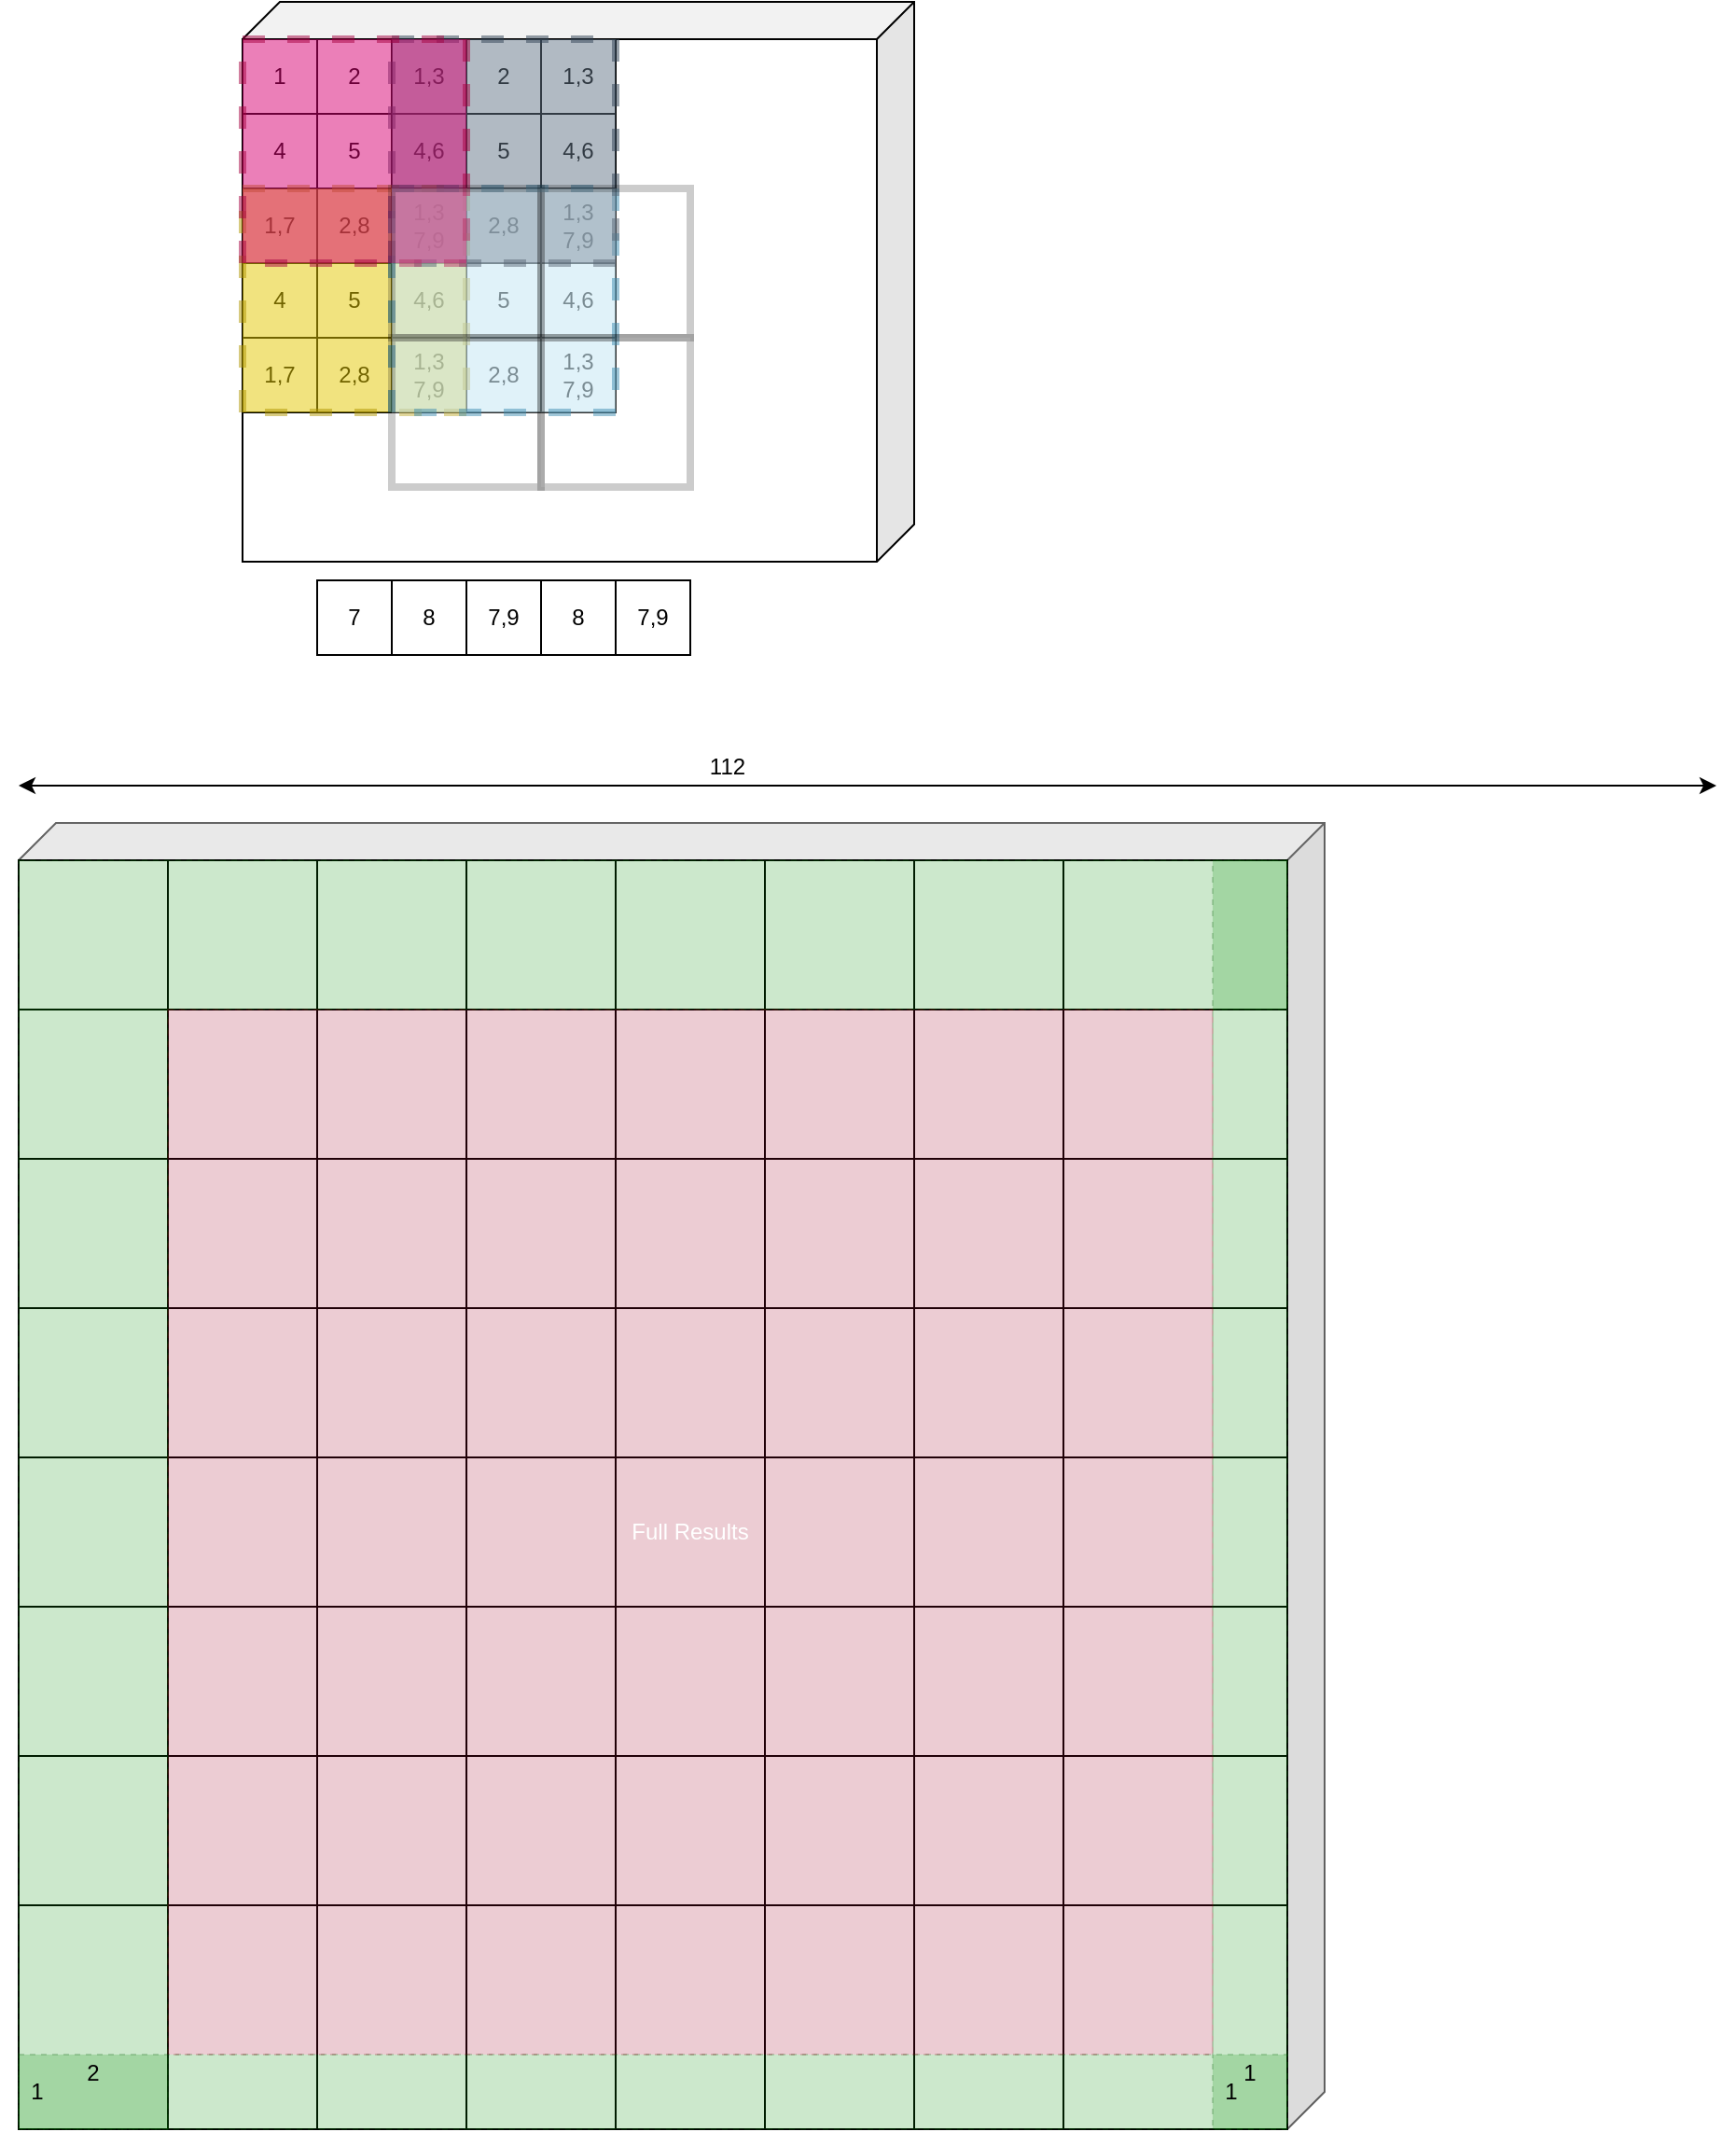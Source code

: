 <mxfile version="12.4.7" type="github">
  <diagram id="4Bg3nB_NJ9jzZYIkfYmB" name="Page-1">
    <mxGraphModel dx="1384" dy="780" grid="1" gridSize="10" guides="1" tooltips="1" connect="1" arrows="1" fold="1" page="1" pageScale="1" pageWidth="827" pageHeight="1169" math="0" shadow="0">
      <root>
        <mxCell id="0"/>
        <mxCell id="1" parent="0"/>
        <mxCell id="aqXZllruIKehOKlHBljq-136" value="" style="shape=cube;whiteSpace=wrap;html=1;boundedLbl=1;backgroundOutline=1;darkOpacity=0.05;darkOpacity2=0.1;flipV=0;flipH=1;fillColor=#f5f5f5;strokeColor=#666666;fontColor=#333333;" vertex="1" parent="1">
          <mxGeometry x="40" y="460" width="700" height="700" as="geometry"/>
        </mxCell>
        <mxCell id="aqXZllruIKehOKlHBljq-24" value="" style="whiteSpace=wrap;html=1;aspect=fixed;" vertex="1" parent="1">
          <mxGeometry x="40" y="480" width="120" height="120" as="geometry"/>
        </mxCell>
        <mxCell id="h2TnwL6wdunBg8L8NeZG-2" value="" style="shape=cube;whiteSpace=wrap;html=1;boundedLbl=1;backgroundOutline=1;darkOpacity=0.05;darkOpacity2=0.1;flipV=0;flipH=1;" parent="1" vertex="1">
          <mxGeometry x="160" y="20" width="360" height="300" as="geometry"/>
        </mxCell>
        <mxCell id="h2TnwL6wdunBg8L8NeZG-3" value="1" style="rounded=0;whiteSpace=wrap;html=1;" parent="1" vertex="1">
          <mxGeometry x="160" y="40" width="40" height="40" as="geometry"/>
        </mxCell>
        <mxCell id="h2TnwL6wdunBg8L8NeZG-5" value="1,3" style="rounded=0;whiteSpace=wrap;html=1;" parent="1" vertex="1">
          <mxGeometry x="240" y="40" width="40" height="40" as="geometry"/>
        </mxCell>
        <mxCell id="h2TnwL6wdunBg8L8NeZG-9" value="1,3" style="rounded=0;whiteSpace=wrap;html=1;" parent="1" vertex="1">
          <mxGeometry x="320" y="40" width="40" height="40" as="geometry"/>
        </mxCell>
        <mxCell id="h2TnwL6wdunBg8L8NeZG-10" value="1,7" style="rounded=0;whiteSpace=wrap;html=1;" parent="1" vertex="1">
          <mxGeometry x="160" y="120" width="40" height="40" as="geometry"/>
        </mxCell>
        <mxCell id="h2TnwL6wdunBg8L8NeZG-11" value="2,8" style="rounded=0;whiteSpace=wrap;html=1;" parent="1" vertex="1">
          <mxGeometry x="200" y="120" width="40" height="40" as="geometry"/>
        </mxCell>
        <mxCell id="h2TnwL6wdunBg8L8NeZG-12" value="1,3&lt;br&gt;7,9" style="rounded=0;whiteSpace=wrap;html=1;" parent="1" vertex="1">
          <mxGeometry x="240" y="120" width="40" height="40" as="geometry"/>
        </mxCell>
        <mxCell id="h2TnwL6wdunBg8L8NeZG-13" value="2,8" style="rounded=0;whiteSpace=wrap;html=1;" parent="1" vertex="1">
          <mxGeometry x="280" y="120" width="40" height="40" as="geometry"/>
        </mxCell>
        <mxCell id="h2TnwL6wdunBg8L8NeZG-14" value="1,3&lt;br&gt;7,9" style="rounded=0;whiteSpace=wrap;html=1;" parent="1" vertex="1">
          <mxGeometry x="320" y="120" width="40" height="40" as="geometry"/>
        </mxCell>
        <mxCell id="h2TnwL6wdunBg8L8NeZG-15" value="4" style="rounded=0;whiteSpace=wrap;html=1;" parent="1" vertex="1">
          <mxGeometry x="160" y="160" width="40" height="40" as="geometry"/>
        </mxCell>
        <mxCell id="h2TnwL6wdunBg8L8NeZG-16" value="5" style="rounded=0;whiteSpace=wrap;html=1;" parent="1" vertex="1">
          <mxGeometry x="200" y="160" width="40" height="40" as="geometry"/>
        </mxCell>
        <mxCell id="h2TnwL6wdunBg8L8NeZG-17" value="4,6" style="rounded=0;whiteSpace=wrap;html=1;" parent="1" vertex="1">
          <mxGeometry x="240" y="160" width="40" height="40" as="geometry"/>
        </mxCell>
        <mxCell id="h2TnwL6wdunBg8L8NeZG-18" value="5" style="rounded=0;whiteSpace=wrap;html=1;" parent="1" vertex="1">
          <mxGeometry x="280" y="160" width="40" height="40" as="geometry"/>
        </mxCell>
        <mxCell id="h2TnwL6wdunBg8L8NeZG-19" value="4,6" style="rounded=0;whiteSpace=wrap;html=1;" parent="1" vertex="1">
          <mxGeometry x="320" y="160" width="40" height="40" as="geometry"/>
        </mxCell>
        <mxCell id="h2TnwL6wdunBg8L8NeZG-20" value="1,7" style="rounded=0;whiteSpace=wrap;html=1;" parent="1" vertex="1">
          <mxGeometry x="160" y="200" width="40" height="40" as="geometry"/>
        </mxCell>
        <mxCell id="h2TnwL6wdunBg8L8NeZG-21" value="2,8" style="rounded=0;whiteSpace=wrap;html=1;" parent="1" vertex="1">
          <mxGeometry x="200" y="200" width="40" height="40" as="geometry"/>
        </mxCell>
        <mxCell id="h2TnwL6wdunBg8L8NeZG-22" value="1,3&lt;br&gt;7,9" style="rounded=0;whiteSpace=wrap;html=1;" parent="1" vertex="1">
          <mxGeometry x="240" y="200" width="40" height="40" as="geometry"/>
        </mxCell>
        <mxCell id="h2TnwL6wdunBg8L8NeZG-23" value="2,8" style="rounded=0;whiteSpace=wrap;html=1;" parent="1" vertex="1">
          <mxGeometry x="280" y="200" width="40" height="40" as="geometry"/>
        </mxCell>
        <mxCell id="h2TnwL6wdunBg8L8NeZG-24" value="1,3&lt;br&gt;7,9" style="rounded=0;whiteSpace=wrap;html=1;" parent="1" vertex="1">
          <mxGeometry x="320" y="200" width="40" height="40" as="geometry"/>
        </mxCell>
        <mxCell id="h2TnwL6wdunBg8L8NeZG-25" value="4" style="rounded=0;whiteSpace=wrap;html=1;" parent="1" vertex="1">
          <mxGeometry x="160" y="80" width="40" height="40" as="geometry"/>
        </mxCell>
        <mxCell id="h2TnwL6wdunBg8L8NeZG-26" value="5" style="rounded=0;whiteSpace=wrap;html=1;" parent="1" vertex="1">
          <mxGeometry x="200" y="80" width="40" height="40" as="geometry"/>
        </mxCell>
        <mxCell id="h2TnwL6wdunBg8L8NeZG-27" value="4,6" style="rounded=0;whiteSpace=wrap;html=1;" parent="1" vertex="1">
          <mxGeometry x="240" y="80" width="40" height="40" as="geometry"/>
        </mxCell>
        <mxCell id="h2TnwL6wdunBg8L8NeZG-28" value="5" style="rounded=0;whiteSpace=wrap;html=1;" parent="1" vertex="1">
          <mxGeometry x="280" y="80" width="40" height="40" as="geometry"/>
        </mxCell>
        <mxCell id="h2TnwL6wdunBg8L8NeZG-29" value="4,6" style="rounded=0;whiteSpace=wrap;html=1;" parent="1" vertex="1">
          <mxGeometry x="320" y="80" width="40" height="40" as="geometry"/>
        </mxCell>
        <mxCell id="h2TnwL6wdunBg8L8NeZG-30" value="2" style="rounded=0;whiteSpace=wrap;html=1;" parent="1" vertex="1">
          <mxGeometry x="200" y="40" width="40" height="40" as="geometry"/>
        </mxCell>
        <mxCell id="h2TnwL6wdunBg8L8NeZG-31" value="2" style="rounded=0;whiteSpace=wrap;html=1;" parent="1" vertex="1">
          <mxGeometry x="280" y="40" width="40" height="40" as="geometry"/>
        </mxCell>
        <mxCell id="h2TnwL6wdunBg8L8NeZG-32" value="" style="whiteSpace=wrap;html=1;aspect=fixed;fillColor=#e3c800;strokeColor=#B09500;opacity=50;fontColor=#ffffff;strokeWidth=4;dashed=1;" parent="1" vertex="1">
          <mxGeometry x="160" y="120" width="120" height="120" as="geometry"/>
        </mxCell>
        <mxCell id="h2TnwL6wdunBg8L8NeZG-33" value="" style="whiteSpace=wrap;html=1;aspect=fixed;fillColor=#b1ddf0;opacity=50;strokeColor=#10739e;strokeWidth=4;dashed=1;" parent="1" vertex="1">
          <mxGeometry x="240" y="120" width="120" height="120" as="geometry"/>
        </mxCell>
        <mxCell id="h2TnwL6wdunBg8L8NeZG-34" value="" style="whiteSpace=wrap;html=1;aspect=fixed;opacity=50;fillColor=#647687;strokeColor=#314354;fontColor=#ffffff;strokeWidth=4;dashed=1;" parent="1" vertex="1">
          <mxGeometry x="240" y="40" width="120" height="120" as="geometry"/>
        </mxCell>
        <mxCell id="h2TnwL6wdunBg8L8NeZG-35" value="" style="whiteSpace=wrap;html=1;aspect=fixed;fillColor=#d80073;strokeColor=#A50040;opacity=50;fontColor=#ffffff;strokeWidth=4;dashed=1;" parent="1" vertex="1">
          <mxGeometry x="160" y="40" width="120" height="120" as="geometry"/>
        </mxCell>
        <mxCell id="h2TnwL6wdunBg8L8NeZG-36" value="" style="whiteSpace=wrap;html=1;aspect=fixed;strokeWidth=4;opacity=20;" parent="1" vertex="1">
          <mxGeometry x="240" y="120" width="80" height="80" as="geometry"/>
        </mxCell>
        <mxCell id="h2TnwL6wdunBg8L8NeZG-37" value="" style="whiteSpace=wrap;html=1;aspect=fixed;strokeWidth=4;opacity=20;" parent="1" vertex="1">
          <mxGeometry x="320" y="120" width="80" height="80" as="geometry"/>
        </mxCell>
        <mxCell id="h2TnwL6wdunBg8L8NeZG-38" value="" style="whiteSpace=wrap;html=1;aspect=fixed;strokeWidth=4;opacity=20;" parent="1" vertex="1">
          <mxGeometry x="240" y="200" width="80" height="80" as="geometry"/>
        </mxCell>
        <mxCell id="h2TnwL6wdunBg8L8NeZG-39" value="" style="whiteSpace=wrap;html=1;aspect=fixed;strokeWidth=4;opacity=20;" parent="1" vertex="1">
          <mxGeometry x="320" y="200" width="80" height="80" as="geometry"/>
        </mxCell>
        <mxCell id="aqXZllruIKehOKlHBljq-1" value="7" style="whiteSpace=wrap;html=1;aspect=fixed;" vertex="1" parent="1">
          <mxGeometry x="200" y="330" width="40" height="40" as="geometry"/>
        </mxCell>
        <mxCell id="aqXZllruIKehOKlHBljq-3" value="8" style="whiteSpace=wrap;html=1;aspect=fixed;" vertex="1" parent="1">
          <mxGeometry x="240" y="330" width="40" height="40" as="geometry"/>
        </mxCell>
        <mxCell id="aqXZllruIKehOKlHBljq-4" value="7,9" style="whiteSpace=wrap;html=1;aspect=fixed;" vertex="1" parent="1">
          <mxGeometry x="280" y="330" width="40" height="40" as="geometry"/>
        </mxCell>
        <mxCell id="aqXZllruIKehOKlHBljq-5" value="8" style="whiteSpace=wrap;html=1;aspect=fixed;" vertex="1" parent="1">
          <mxGeometry x="320" y="330" width="40" height="40" as="geometry"/>
        </mxCell>
        <mxCell id="aqXZllruIKehOKlHBljq-6" value="7,9" style="whiteSpace=wrap;html=1;aspect=fixed;" vertex="1" parent="1">
          <mxGeometry x="360" y="330" width="40" height="40" as="geometry"/>
        </mxCell>
        <mxCell id="aqXZllruIKehOKlHBljq-25" value="" style="whiteSpace=wrap;html=1;aspect=fixed;" vertex="1" parent="1">
          <mxGeometry x="120" y="480" width="120" height="120" as="geometry"/>
        </mxCell>
        <mxCell id="aqXZllruIKehOKlHBljq-26" value="" style="whiteSpace=wrap;html=1;aspect=fixed;" vertex="1" parent="1">
          <mxGeometry x="200" y="480" width="120" height="120" as="geometry"/>
        </mxCell>
        <mxCell id="aqXZllruIKehOKlHBljq-27" value="" style="whiteSpace=wrap;html=1;aspect=fixed;" vertex="1" parent="1">
          <mxGeometry x="280" y="480" width="120" height="120" as="geometry"/>
        </mxCell>
        <mxCell id="aqXZllruIKehOKlHBljq-28" value="" style="whiteSpace=wrap;html=1;aspect=fixed;" vertex="1" parent="1">
          <mxGeometry x="360" y="480" width="120" height="120" as="geometry"/>
        </mxCell>
        <mxCell id="aqXZllruIKehOKlHBljq-29" value="" style="whiteSpace=wrap;html=1;aspect=fixed;" vertex="1" parent="1">
          <mxGeometry x="440" y="480" width="120" height="120" as="geometry"/>
        </mxCell>
        <mxCell id="aqXZllruIKehOKlHBljq-30" value="" style="whiteSpace=wrap;html=1;aspect=fixed;" vertex="1" parent="1">
          <mxGeometry x="520" y="480" width="120" height="120" as="geometry"/>
        </mxCell>
        <mxCell id="aqXZllruIKehOKlHBljq-31" value="" style="whiteSpace=wrap;html=1;aspect=fixed;" vertex="1" parent="1">
          <mxGeometry x="600" y="480" width="120" height="120" as="geometry"/>
        </mxCell>
        <mxCell id="aqXZllruIKehOKlHBljq-32" value="" style="whiteSpace=wrap;html=1;aspect=fixed;" vertex="1" parent="1">
          <mxGeometry x="40" y="560" width="120" height="120" as="geometry"/>
        </mxCell>
        <mxCell id="aqXZllruIKehOKlHBljq-33" value="" style="whiteSpace=wrap;html=1;aspect=fixed;" vertex="1" parent="1">
          <mxGeometry x="120" y="560" width="120" height="120" as="geometry"/>
        </mxCell>
        <mxCell id="aqXZllruIKehOKlHBljq-34" value="" style="whiteSpace=wrap;html=1;aspect=fixed;" vertex="1" parent="1">
          <mxGeometry x="200" y="560" width="120" height="120" as="geometry"/>
        </mxCell>
        <mxCell id="aqXZllruIKehOKlHBljq-35" value="" style="whiteSpace=wrap;html=1;aspect=fixed;" vertex="1" parent="1">
          <mxGeometry x="280" y="560" width="120" height="120" as="geometry"/>
        </mxCell>
        <mxCell id="aqXZllruIKehOKlHBljq-36" value="" style="whiteSpace=wrap;html=1;aspect=fixed;" vertex="1" parent="1">
          <mxGeometry x="360" y="560" width="120" height="120" as="geometry"/>
        </mxCell>
        <mxCell id="aqXZllruIKehOKlHBljq-37" value="" style="whiteSpace=wrap;html=1;aspect=fixed;" vertex="1" parent="1">
          <mxGeometry x="440" y="560" width="120" height="120" as="geometry"/>
        </mxCell>
        <mxCell id="aqXZllruIKehOKlHBljq-38" value="" style="whiteSpace=wrap;html=1;aspect=fixed;" vertex="1" parent="1">
          <mxGeometry x="520" y="560" width="120" height="120" as="geometry"/>
        </mxCell>
        <mxCell id="aqXZllruIKehOKlHBljq-39" value="" style="whiteSpace=wrap;html=1;aspect=fixed;" vertex="1" parent="1">
          <mxGeometry x="600" y="560" width="120" height="120" as="geometry"/>
        </mxCell>
        <mxCell id="aqXZllruIKehOKlHBljq-40" value="" style="whiteSpace=wrap;html=1;aspect=fixed;" vertex="1" parent="1">
          <mxGeometry x="40" y="640" width="120" height="120" as="geometry"/>
        </mxCell>
        <mxCell id="aqXZllruIKehOKlHBljq-41" value="" style="whiteSpace=wrap;html=1;aspect=fixed;" vertex="1" parent="1">
          <mxGeometry x="120" y="640" width="120" height="120" as="geometry"/>
        </mxCell>
        <mxCell id="aqXZllruIKehOKlHBljq-42" value="" style="whiteSpace=wrap;html=1;aspect=fixed;" vertex="1" parent="1">
          <mxGeometry x="200" y="640" width="120" height="120" as="geometry"/>
        </mxCell>
        <mxCell id="aqXZllruIKehOKlHBljq-43" value="" style="whiteSpace=wrap;html=1;aspect=fixed;" vertex="1" parent="1">
          <mxGeometry x="280" y="640" width="120" height="120" as="geometry"/>
        </mxCell>
        <mxCell id="aqXZllruIKehOKlHBljq-44" value="" style="whiteSpace=wrap;html=1;aspect=fixed;" vertex="1" parent="1">
          <mxGeometry x="360" y="640" width="120" height="120" as="geometry"/>
        </mxCell>
        <mxCell id="aqXZllruIKehOKlHBljq-45" value="" style="whiteSpace=wrap;html=1;aspect=fixed;" vertex="1" parent="1">
          <mxGeometry x="440" y="640" width="120" height="120" as="geometry"/>
        </mxCell>
        <mxCell id="aqXZllruIKehOKlHBljq-46" value="" style="whiteSpace=wrap;html=1;aspect=fixed;" vertex="1" parent="1">
          <mxGeometry x="520" y="640" width="120" height="120" as="geometry"/>
        </mxCell>
        <mxCell id="aqXZllruIKehOKlHBljq-47" value="" style="whiteSpace=wrap;html=1;aspect=fixed;" vertex="1" parent="1">
          <mxGeometry x="600" y="640" width="120" height="120" as="geometry"/>
        </mxCell>
        <mxCell id="aqXZllruIKehOKlHBljq-48" value="" style="whiteSpace=wrap;html=1;aspect=fixed;" vertex="1" parent="1">
          <mxGeometry x="40" y="720" width="120" height="120" as="geometry"/>
        </mxCell>
        <mxCell id="aqXZllruIKehOKlHBljq-49" value="" style="whiteSpace=wrap;html=1;aspect=fixed;" vertex="1" parent="1">
          <mxGeometry x="120" y="720" width="120" height="120" as="geometry"/>
        </mxCell>
        <mxCell id="aqXZllruIKehOKlHBljq-50" value="" style="whiteSpace=wrap;html=1;aspect=fixed;" vertex="1" parent="1">
          <mxGeometry x="200" y="720" width="120" height="120" as="geometry"/>
        </mxCell>
        <mxCell id="aqXZllruIKehOKlHBljq-51" value="" style="whiteSpace=wrap;html=1;aspect=fixed;" vertex="1" parent="1">
          <mxGeometry x="280" y="720" width="120" height="120" as="geometry"/>
        </mxCell>
        <mxCell id="aqXZllruIKehOKlHBljq-52" value="" style="whiteSpace=wrap;html=1;aspect=fixed;" vertex="1" parent="1">
          <mxGeometry x="360" y="720" width="120" height="120" as="geometry"/>
        </mxCell>
        <mxCell id="aqXZllruIKehOKlHBljq-53" value="" style="whiteSpace=wrap;html=1;aspect=fixed;" vertex="1" parent="1">
          <mxGeometry x="440" y="720" width="120" height="120" as="geometry"/>
        </mxCell>
        <mxCell id="aqXZllruIKehOKlHBljq-54" value="" style="whiteSpace=wrap;html=1;aspect=fixed;" vertex="1" parent="1">
          <mxGeometry x="520" y="720" width="120" height="120" as="geometry"/>
        </mxCell>
        <mxCell id="aqXZllruIKehOKlHBljq-55" value="" style="whiteSpace=wrap;html=1;aspect=fixed;" vertex="1" parent="1">
          <mxGeometry x="600" y="720" width="120" height="120" as="geometry"/>
        </mxCell>
        <mxCell id="aqXZllruIKehOKlHBljq-56" value="" style="whiteSpace=wrap;html=1;aspect=fixed;" vertex="1" parent="1">
          <mxGeometry x="40" y="800" width="120" height="120" as="geometry"/>
        </mxCell>
        <mxCell id="aqXZllruIKehOKlHBljq-57" value="" style="whiteSpace=wrap;html=1;aspect=fixed;" vertex="1" parent="1">
          <mxGeometry x="120" y="800" width="120" height="120" as="geometry"/>
        </mxCell>
        <mxCell id="aqXZllruIKehOKlHBljq-58" value="" style="whiteSpace=wrap;html=1;aspect=fixed;" vertex="1" parent="1">
          <mxGeometry x="200" y="800" width="120" height="120" as="geometry"/>
        </mxCell>
        <mxCell id="aqXZllruIKehOKlHBljq-59" value="" style="whiteSpace=wrap;html=1;aspect=fixed;" vertex="1" parent="1">
          <mxGeometry x="280" y="800" width="120" height="120" as="geometry"/>
        </mxCell>
        <mxCell id="aqXZllruIKehOKlHBljq-60" value="" style="whiteSpace=wrap;html=1;aspect=fixed;" vertex="1" parent="1">
          <mxGeometry x="360" y="800" width="120" height="120" as="geometry"/>
        </mxCell>
        <mxCell id="aqXZllruIKehOKlHBljq-61" value="" style="whiteSpace=wrap;html=1;aspect=fixed;" vertex="1" parent="1">
          <mxGeometry x="440" y="800" width="120" height="120" as="geometry"/>
        </mxCell>
        <mxCell id="aqXZllruIKehOKlHBljq-62" value="" style="whiteSpace=wrap;html=1;aspect=fixed;" vertex="1" parent="1">
          <mxGeometry x="520" y="800" width="120" height="120" as="geometry"/>
        </mxCell>
        <mxCell id="aqXZllruIKehOKlHBljq-63" value="" style="whiteSpace=wrap;html=1;aspect=fixed;" vertex="1" parent="1">
          <mxGeometry x="600" y="800" width="120" height="120" as="geometry"/>
        </mxCell>
        <mxCell id="aqXZllruIKehOKlHBljq-64" value="" style="whiteSpace=wrap;html=1;aspect=fixed;" vertex="1" parent="1">
          <mxGeometry x="40" y="880" width="120" height="120" as="geometry"/>
        </mxCell>
        <mxCell id="aqXZllruIKehOKlHBljq-65" value="" style="whiteSpace=wrap;html=1;aspect=fixed;" vertex="1" parent="1">
          <mxGeometry x="120" y="880" width="120" height="120" as="geometry"/>
        </mxCell>
        <mxCell id="aqXZllruIKehOKlHBljq-66" value="" style="whiteSpace=wrap;html=1;aspect=fixed;" vertex="1" parent="1">
          <mxGeometry x="200" y="880" width="120" height="120" as="geometry"/>
        </mxCell>
        <mxCell id="aqXZllruIKehOKlHBljq-67" value="" style="whiteSpace=wrap;html=1;aspect=fixed;" vertex="1" parent="1">
          <mxGeometry x="280" y="880" width="120" height="120" as="geometry"/>
        </mxCell>
        <mxCell id="aqXZllruIKehOKlHBljq-68" value="" style="whiteSpace=wrap;html=1;aspect=fixed;" vertex="1" parent="1">
          <mxGeometry x="360" y="880" width="120" height="120" as="geometry"/>
        </mxCell>
        <mxCell id="aqXZllruIKehOKlHBljq-69" value="" style="whiteSpace=wrap;html=1;aspect=fixed;" vertex="1" parent="1">
          <mxGeometry x="440" y="880" width="120" height="120" as="geometry"/>
        </mxCell>
        <mxCell id="aqXZllruIKehOKlHBljq-70" value="" style="whiteSpace=wrap;html=1;aspect=fixed;" vertex="1" parent="1">
          <mxGeometry x="520" y="880" width="120" height="120" as="geometry"/>
        </mxCell>
        <mxCell id="aqXZllruIKehOKlHBljq-71" value="" style="whiteSpace=wrap;html=1;aspect=fixed;" vertex="1" parent="1">
          <mxGeometry x="600" y="880" width="120" height="120" as="geometry"/>
        </mxCell>
        <mxCell id="aqXZllruIKehOKlHBljq-106" value="" style="endArrow=classic;startArrow=classic;html=1;" edge="1" parent="1">
          <mxGeometry width="50" height="50" relative="1" as="geometry">
            <mxPoint x="950" y="440" as="sourcePoint"/>
            <mxPoint x="40" y="440" as="targetPoint"/>
          </mxGeometry>
        </mxCell>
        <mxCell id="aqXZllruIKehOKlHBljq-107" value="112" style="text;html=1;strokeColor=none;fillColor=none;align=center;verticalAlign=middle;whiteSpace=wrap;rounded=0;dashed=1;" vertex="1" parent="1">
          <mxGeometry x="400" y="420" width="40" height="20" as="geometry"/>
        </mxCell>
        <mxCell id="aqXZllruIKehOKlHBljq-114" value="" style="whiteSpace=wrap;html=1;aspect=fixed;" vertex="1" parent="1">
          <mxGeometry x="40" y="960" width="120" height="120" as="geometry"/>
        </mxCell>
        <mxCell id="aqXZllruIKehOKlHBljq-115" value="" style="whiteSpace=wrap;html=1;aspect=fixed;" vertex="1" parent="1">
          <mxGeometry x="120" y="960" width="120" height="120" as="geometry"/>
        </mxCell>
        <mxCell id="aqXZllruIKehOKlHBljq-116" value="" style="whiteSpace=wrap;html=1;aspect=fixed;" vertex="1" parent="1">
          <mxGeometry x="200" y="960" width="120" height="120" as="geometry"/>
        </mxCell>
        <mxCell id="aqXZllruIKehOKlHBljq-117" value="" style="whiteSpace=wrap;html=1;aspect=fixed;" vertex="1" parent="1">
          <mxGeometry x="280" y="960" width="120" height="120" as="geometry"/>
        </mxCell>
        <mxCell id="aqXZllruIKehOKlHBljq-118" value="" style="whiteSpace=wrap;html=1;aspect=fixed;" vertex="1" parent="1">
          <mxGeometry x="360" y="960" width="120" height="120" as="geometry"/>
        </mxCell>
        <mxCell id="aqXZllruIKehOKlHBljq-119" value="" style="whiteSpace=wrap;html=1;aspect=fixed;" vertex="1" parent="1">
          <mxGeometry x="440" y="960" width="120" height="120" as="geometry"/>
        </mxCell>
        <mxCell id="aqXZllruIKehOKlHBljq-120" value="" style="whiteSpace=wrap;html=1;aspect=fixed;" vertex="1" parent="1">
          <mxGeometry x="520" y="960" width="120" height="120" as="geometry"/>
        </mxCell>
        <mxCell id="aqXZllruIKehOKlHBljq-121" value="" style="whiteSpace=wrap;html=1;aspect=fixed;" vertex="1" parent="1">
          <mxGeometry x="600" y="960" width="120" height="120" as="geometry"/>
        </mxCell>
        <mxCell id="aqXZllruIKehOKlHBljq-122" value="" style="whiteSpace=wrap;html=1;aspect=fixed;" vertex="1" parent="1">
          <mxGeometry x="40" y="1040" width="120" height="120" as="geometry"/>
        </mxCell>
        <mxCell id="aqXZllruIKehOKlHBljq-123" value="" style="whiteSpace=wrap;html=1;aspect=fixed;" vertex="1" parent="1">
          <mxGeometry x="120" y="1040" width="120" height="120" as="geometry"/>
        </mxCell>
        <mxCell id="aqXZllruIKehOKlHBljq-124" value="" style="whiteSpace=wrap;html=1;aspect=fixed;" vertex="1" parent="1">
          <mxGeometry x="200" y="1040" width="120" height="120" as="geometry"/>
        </mxCell>
        <mxCell id="aqXZllruIKehOKlHBljq-125" value="" style="whiteSpace=wrap;html=1;aspect=fixed;" vertex="1" parent="1">
          <mxGeometry x="280" y="1040" width="120" height="120" as="geometry"/>
        </mxCell>
        <mxCell id="aqXZllruIKehOKlHBljq-126" value="" style="whiteSpace=wrap;html=1;aspect=fixed;" vertex="1" parent="1">
          <mxGeometry x="360" y="1040" width="120" height="120" as="geometry"/>
        </mxCell>
        <mxCell id="aqXZllruIKehOKlHBljq-127" value="" style="whiteSpace=wrap;html=1;aspect=fixed;" vertex="1" parent="1">
          <mxGeometry x="440" y="1040" width="120" height="120" as="geometry"/>
        </mxCell>
        <mxCell id="aqXZllruIKehOKlHBljq-128" value="" style="whiteSpace=wrap;html=1;aspect=fixed;" vertex="1" parent="1">
          <mxGeometry x="520" y="1040" width="120" height="120" as="geometry"/>
        </mxCell>
        <mxCell id="aqXZllruIKehOKlHBljq-129" value="" style="whiteSpace=wrap;html=1;aspect=fixed;" vertex="1" parent="1">
          <mxGeometry x="600" y="1040" width="120" height="120" as="geometry"/>
        </mxCell>
        <mxCell id="aqXZllruIKehOKlHBljq-132" value="" style="rounded=0;whiteSpace=wrap;html=1;dashed=1;strokeColor=#005700;fillColor=#008a00;opacity=20;fontColor=#ffffff;" vertex="1" parent="1">
          <mxGeometry x="40" y="480" width="680" height="80" as="geometry"/>
        </mxCell>
        <mxCell id="aqXZllruIKehOKlHBljq-133" value="" style="rounded=0;whiteSpace=wrap;html=1;dashed=1;strokeColor=#005700;fillColor=#008a00;opacity=20;fontColor=#ffffff;" vertex="1" parent="1">
          <mxGeometry x="40" y="560" width="80" height="600" as="geometry"/>
        </mxCell>
        <mxCell id="aqXZllruIKehOKlHBljq-134" value="" style="rounded=0;whiteSpace=wrap;html=1;dashed=1;strokeColor=#005700;fillColor=#008a00;opacity=20;fontColor=#ffffff;" vertex="1" parent="1">
          <mxGeometry x="40" y="1120" width="680" height="40" as="geometry"/>
        </mxCell>
        <mxCell id="aqXZllruIKehOKlHBljq-135" value="" style="rounded=0;whiteSpace=wrap;html=1;dashed=1;strokeColor=#005700;fillColor=#008a00;opacity=20;fontColor=#ffffff;" vertex="1" parent="1">
          <mxGeometry x="680" y="480" width="40" height="680" as="geometry"/>
        </mxCell>
        <mxCell id="aqXZllruIKehOKlHBljq-137" value="Full Results" style="rounded=0;whiteSpace=wrap;html=1;dashed=1;strokeColor=#6F0000;opacity=20;fillColor=#a20025;fontColor=#ffffff;" vertex="1" parent="1">
          <mxGeometry x="120" y="560" width="560" height="560" as="geometry"/>
        </mxCell>
        <mxCell id="aqXZllruIKehOKlHBljq-143" value="1" style="text;html=1;strokeColor=none;fillColor=none;align=center;verticalAlign=middle;whiteSpace=wrap;rounded=0;dashed=1;opacity=20;" vertex="1" parent="1">
          <mxGeometry x="30" y="1130" width="40" height="20" as="geometry"/>
        </mxCell>
        <mxCell id="aqXZllruIKehOKlHBljq-144" value="2" style="text;html=1;strokeColor=none;fillColor=none;align=center;verticalAlign=middle;whiteSpace=wrap;rounded=0;dashed=1;opacity=20;" vertex="1" parent="1">
          <mxGeometry x="60" y="1120" width="40" height="20" as="geometry"/>
        </mxCell>
        <mxCell id="aqXZllruIKehOKlHBljq-145" value="1" style="text;html=1;strokeColor=none;fillColor=none;align=center;verticalAlign=middle;whiteSpace=wrap;rounded=0;dashed=1;opacity=20;" vertex="1" parent="1">
          <mxGeometry x="680" y="1120" width="40" height="20" as="geometry"/>
        </mxCell>
        <mxCell id="aqXZllruIKehOKlHBljq-146" value="1" style="text;html=1;strokeColor=none;fillColor=none;align=center;verticalAlign=middle;whiteSpace=wrap;rounded=0;dashed=1;opacity=20;" vertex="1" parent="1">
          <mxGeometry x="670" y="1130" width="40" height="20" as="geometry"/>
        </mxCell>
      </root>
    </mxGraphModel>
  </diagram>
</mxfile>
